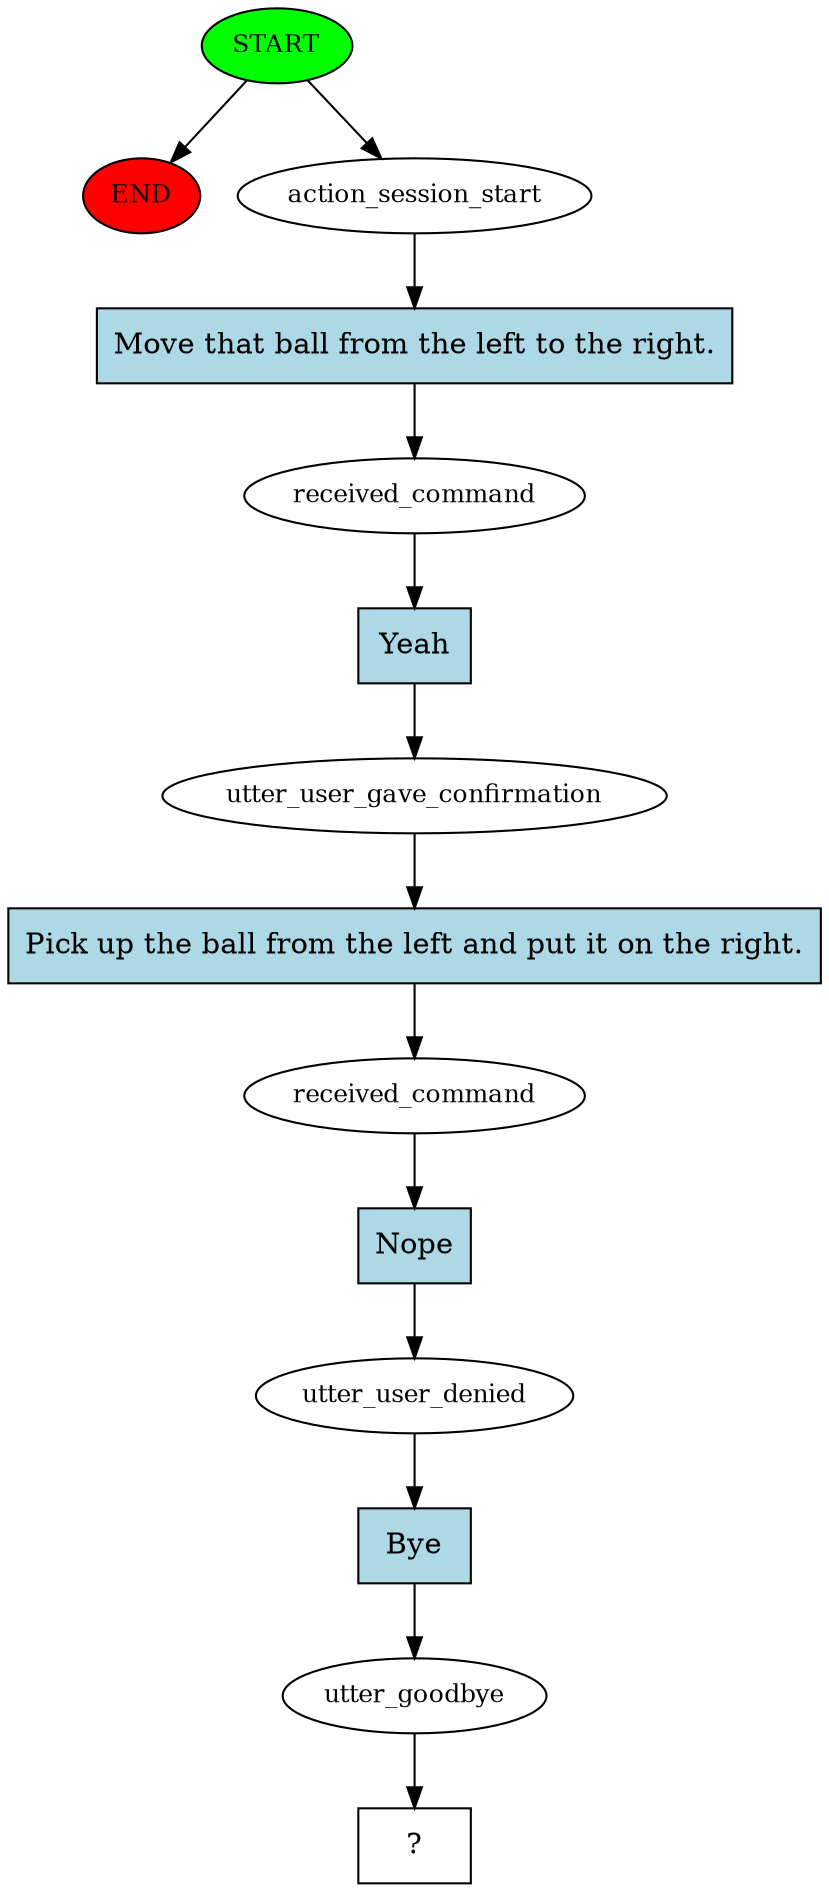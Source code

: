digraph  {
0 [class="start active", fillcolor=green, fontsize=12, label=START, style=filled];
"-1" [class=end, fillcolor=red, fontsize=12, label=END, style=filled];
1 [class=active, fontsize=12, label=action_session_start];
2 [class=active, fontsize=12, label=received_command];
3 [class=active, fontsize=12, label=utter_user_gave_confirmation];
4 [class=active, fontsize=12, label=received_command];
5 [class=active, fontsize=12, label=utter_user_denied];
6 [class=active, fontsize=12, label=utter_goodbye];
7 [class="intent dashed active", label="  ?  ", shape=rect];
8 [class="intent active", fillcolor=lightblue, label="Move that ball from the left to the right.", shape=rect, style=filled];
9 [class="intent active", fillcolor=lightblue, label=Yeah, shape=rect, style=filled];
10 [class="intent active", fillcolor=lightblue, label="Pick up the ball from the left and put it on the right.", shape=rect, style=filled];
11 [class="intent active", fillcolor=lightblue, label=Nope, shape=rect, style=filled];
12 [class="intent active", fillcolor=lightblue, label=Bye, shape=rect, style=filled];
0 -> "-1"  [class="", key=NONE, label=""];
0 -> 1  [class=active, key=NONE, label=""];
1 -> 8  [class=active, key=0];
2 -> 9  [class=active, key=0];
3 -> 10  [class=active, key=0];
4 -> 11  [class=active, key=0];
5 -> 12  [class=active, key=0];
6 -> 7  [class=active, key=NONE, label=""];
8 -> 2  [class=active, key=0];
9 -> 3  [class=active, key=0];
10 -> 4  [class=active, key=0];
11 -> 5  [class=active, key=0];
12 -> 6  [class=active, key=0];
}

